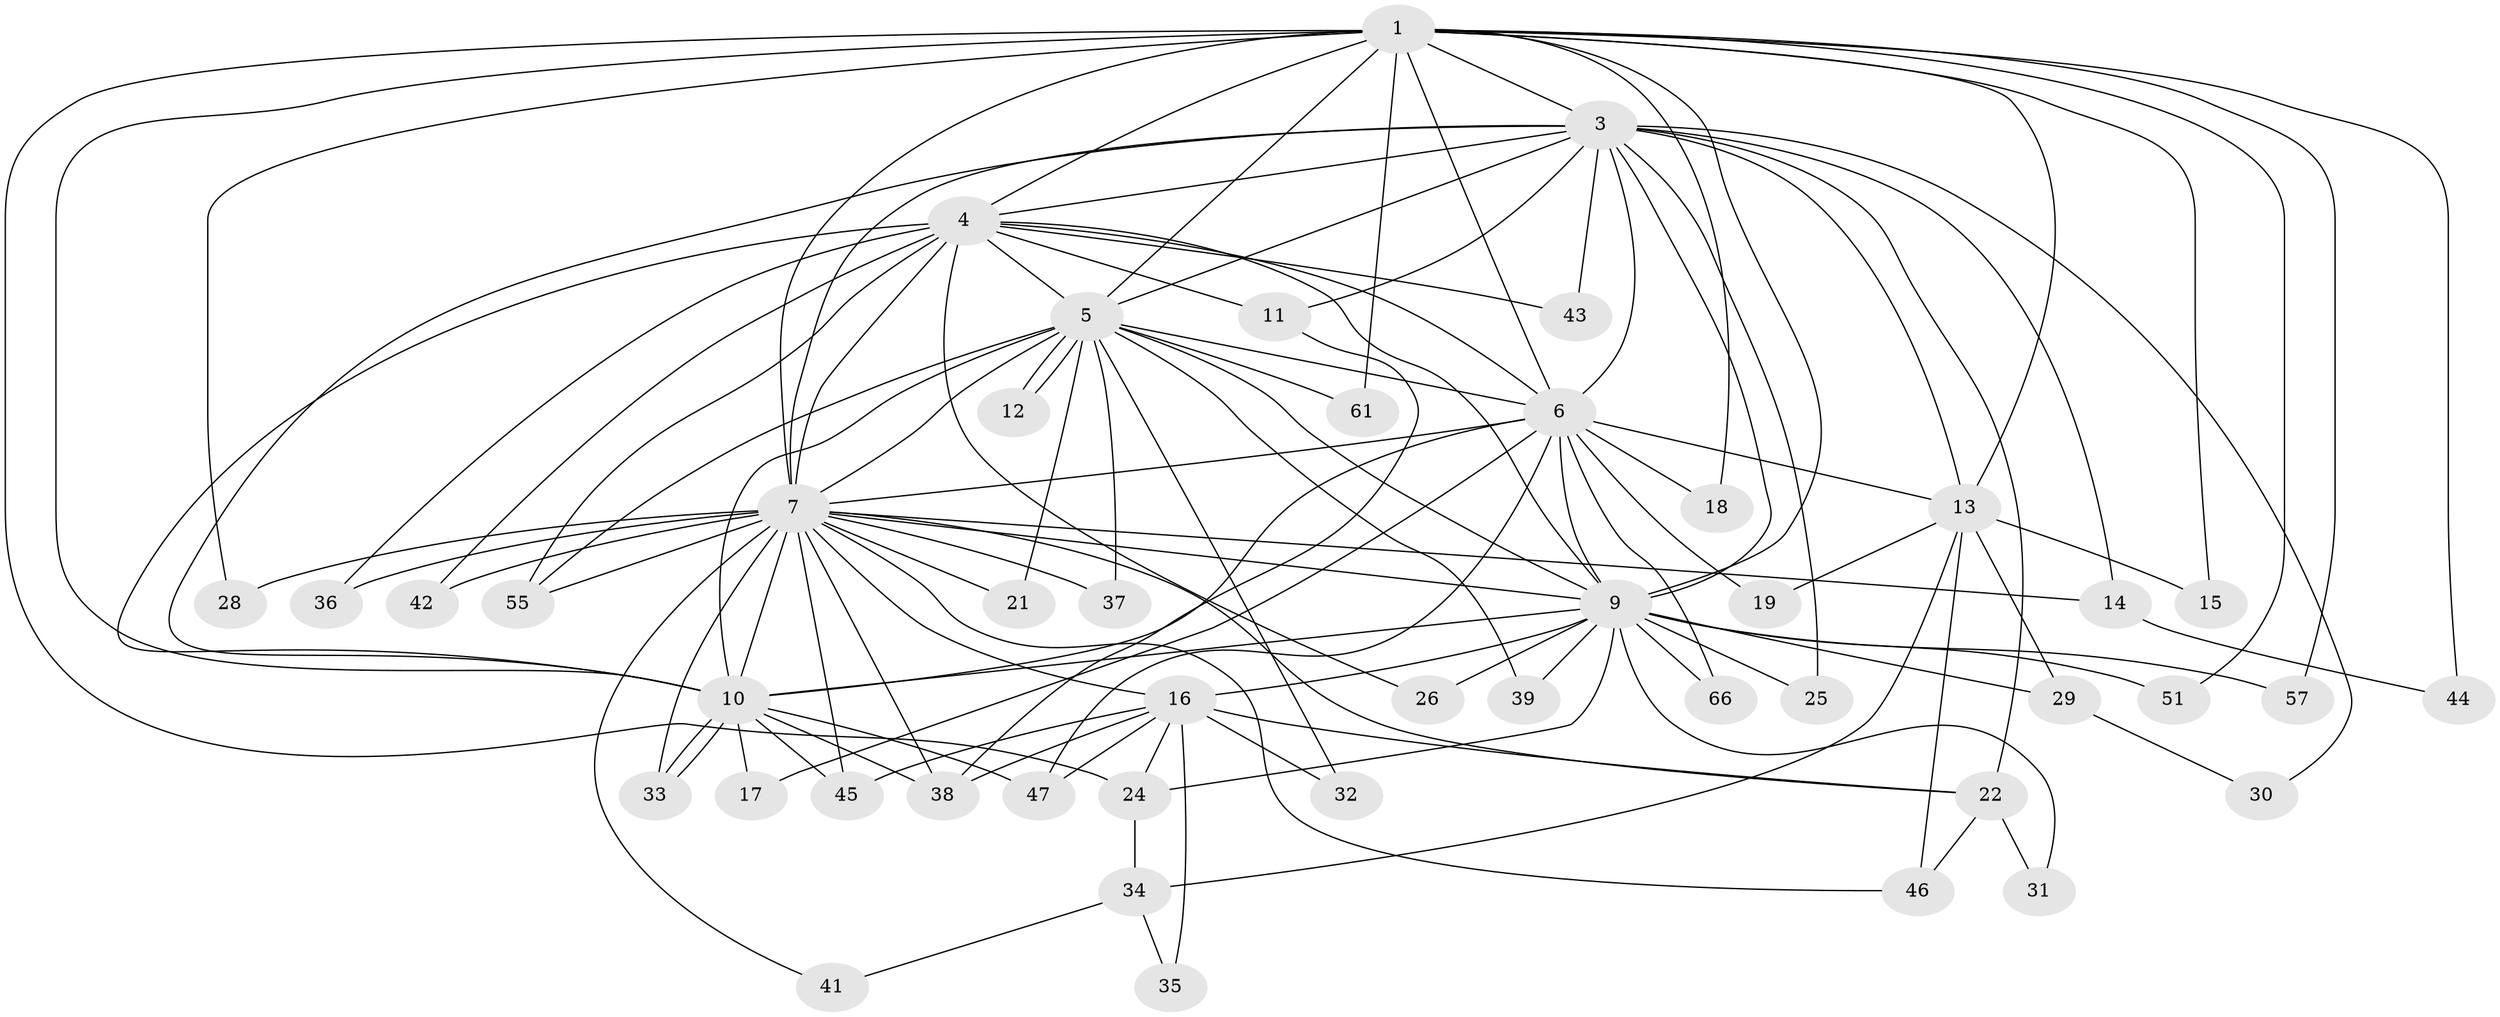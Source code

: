 // original degree distribution, {14: 0.015151515151515152, 13: 0.015151515151515152, 19: 0.045454545454545456, 16: 0.015151515151515152, 15: 0.045454545454545456, 17: 0.015151515151515152, 3: 0.12121212121212122, 2: 0.5909090909090909, 8: 0.015151515151515152, 9: 0.015151515151515152, 7: 0.015151515151515152, 6: 0.015151515151515152, 4: 0.07575757575757576}
// Generated by graph-tools (version 1.1) at 2025/17/03/04/25 18:17:53]
// undirected, 46 vertices, 114 edges
graph export_dot {
graph [start="1"]
  node [color=gray90,style=filled];
  1 [super="+2"];
  3;
  4;
  5;
  6;
  7 [super="+49+54+60+65+23+8"];
  9 [super="+27"];
  10;
  11;
  12;
  13 [super="+63"];
  14;
  15;
  16 [super="+59"];
  17;
  18;
  19;
  21;
  22 [super="+40+64"];
  24;
  25;
  26;
  28;
  29;
  30;
  31;
  32;
  33 [super="+48"];
  34;
  35;
  36;
  37;
  38 [super="+52"];
  39;
  41;
  42;
  43;
  44;
  45;
  46;
  47;
  51;
  55 [super="+58+56"];
  57;
  61;
  66;
  1 -- 3 [weight=2];
  1 -- 4 [weight=2];
  1 -- 5 [weight=2];
  1 -- 6 [weight=2];
  1 -- 7 [weight=4];
  1 -- 9 [weight=2];
  1 -- 10 [weight=2];
  1 -- 15;
  1 -- 18;
  1 -- 28;
  1 -- 44;
  1 -- 51;
  1 -- 13;
  1 -- 24;
  1 -- 57;
  1 -- 61;
  3 -- 4;
  3 -- 5;
  3 -- 6;
  3 -- 7 [weight=3];
  3 -- 9 [weight=2];
  3 -- 10;
  3 -- 11;
  3 -- 14;
  3 -- 22 [weight=2];
  3 -- 25;
  3 -- 30;
  3 -- 43;
  3 -- 13;
  4 -- 5;
  4 -- 6;
  4 -- 7 [weight=2];
  4 -- 9;
  4 -- 10;
  4 -- 11;
  4 -- 26;
  4 -- 36;
  4 -- 42;
  4 -- 43;
  4 -- 55 [weight=2];
  5 -- 6;
  5 -- 7 [weight=4];
  5 -- 9;
  5 -- 10;
  5 -- 12;
  5 -- 12;
  5 -- 21;
  5 -- 32;
  5 -- 37;
  5 -- 39;
  5 -- 55;
  5 -- 61;
  6 -- 7 [weight=2];
  6 -- 9;
  6 -- 10;
  6 -- 13;
  6 -- 17;
  6 -- 18;
  6 -- 19;
  6 -- 47;
  6 -- 66;
  7 -- 9 [weight=3];
  7 -- 10 [weight=2];
  7 -- 14;
  7 -- 16;
  7 -- 36;
  7 -- 46;
  7 -- 38;
  7 -- 22 [weight=2];
  7 -- 21;
  7 -- 28;
  7 -- 33;
  7 -- 37;
  7 -- 41;
  7 -- 42;
  7 -- 45;
  7 -- 55;
  9 -- 10;
  9 -- 16;
  9 -- 24;
  9 -- 25;
  9 -- 26;
  9 -- 31;
  9 -- 39;
  9 -- 51;
  9 -- 57;
  9 -- 66;
  9 -- 29;
  10 -- 17;
  10 -- 33;
  10 -- 33;
  10 -- 38;
  10 -- 45;
  10 -- 47;
  11 -- 38;
  13 -- 15;
  13 -- 19;
  13 -- 29;
  13 -- 34;
  13 -- 46;
  14 -- 44;
  16 -- 24;
  16 -- 32;
  16 -- 35;
  16 -- 45;
  16 -- 22;
  16 -- 38;
  16 -- 47;
  22 -- 31;
  22 -- 46;
  24 -- 34;
  29 -- 30;
  34 -- 35;
  34 -- 41;
}
